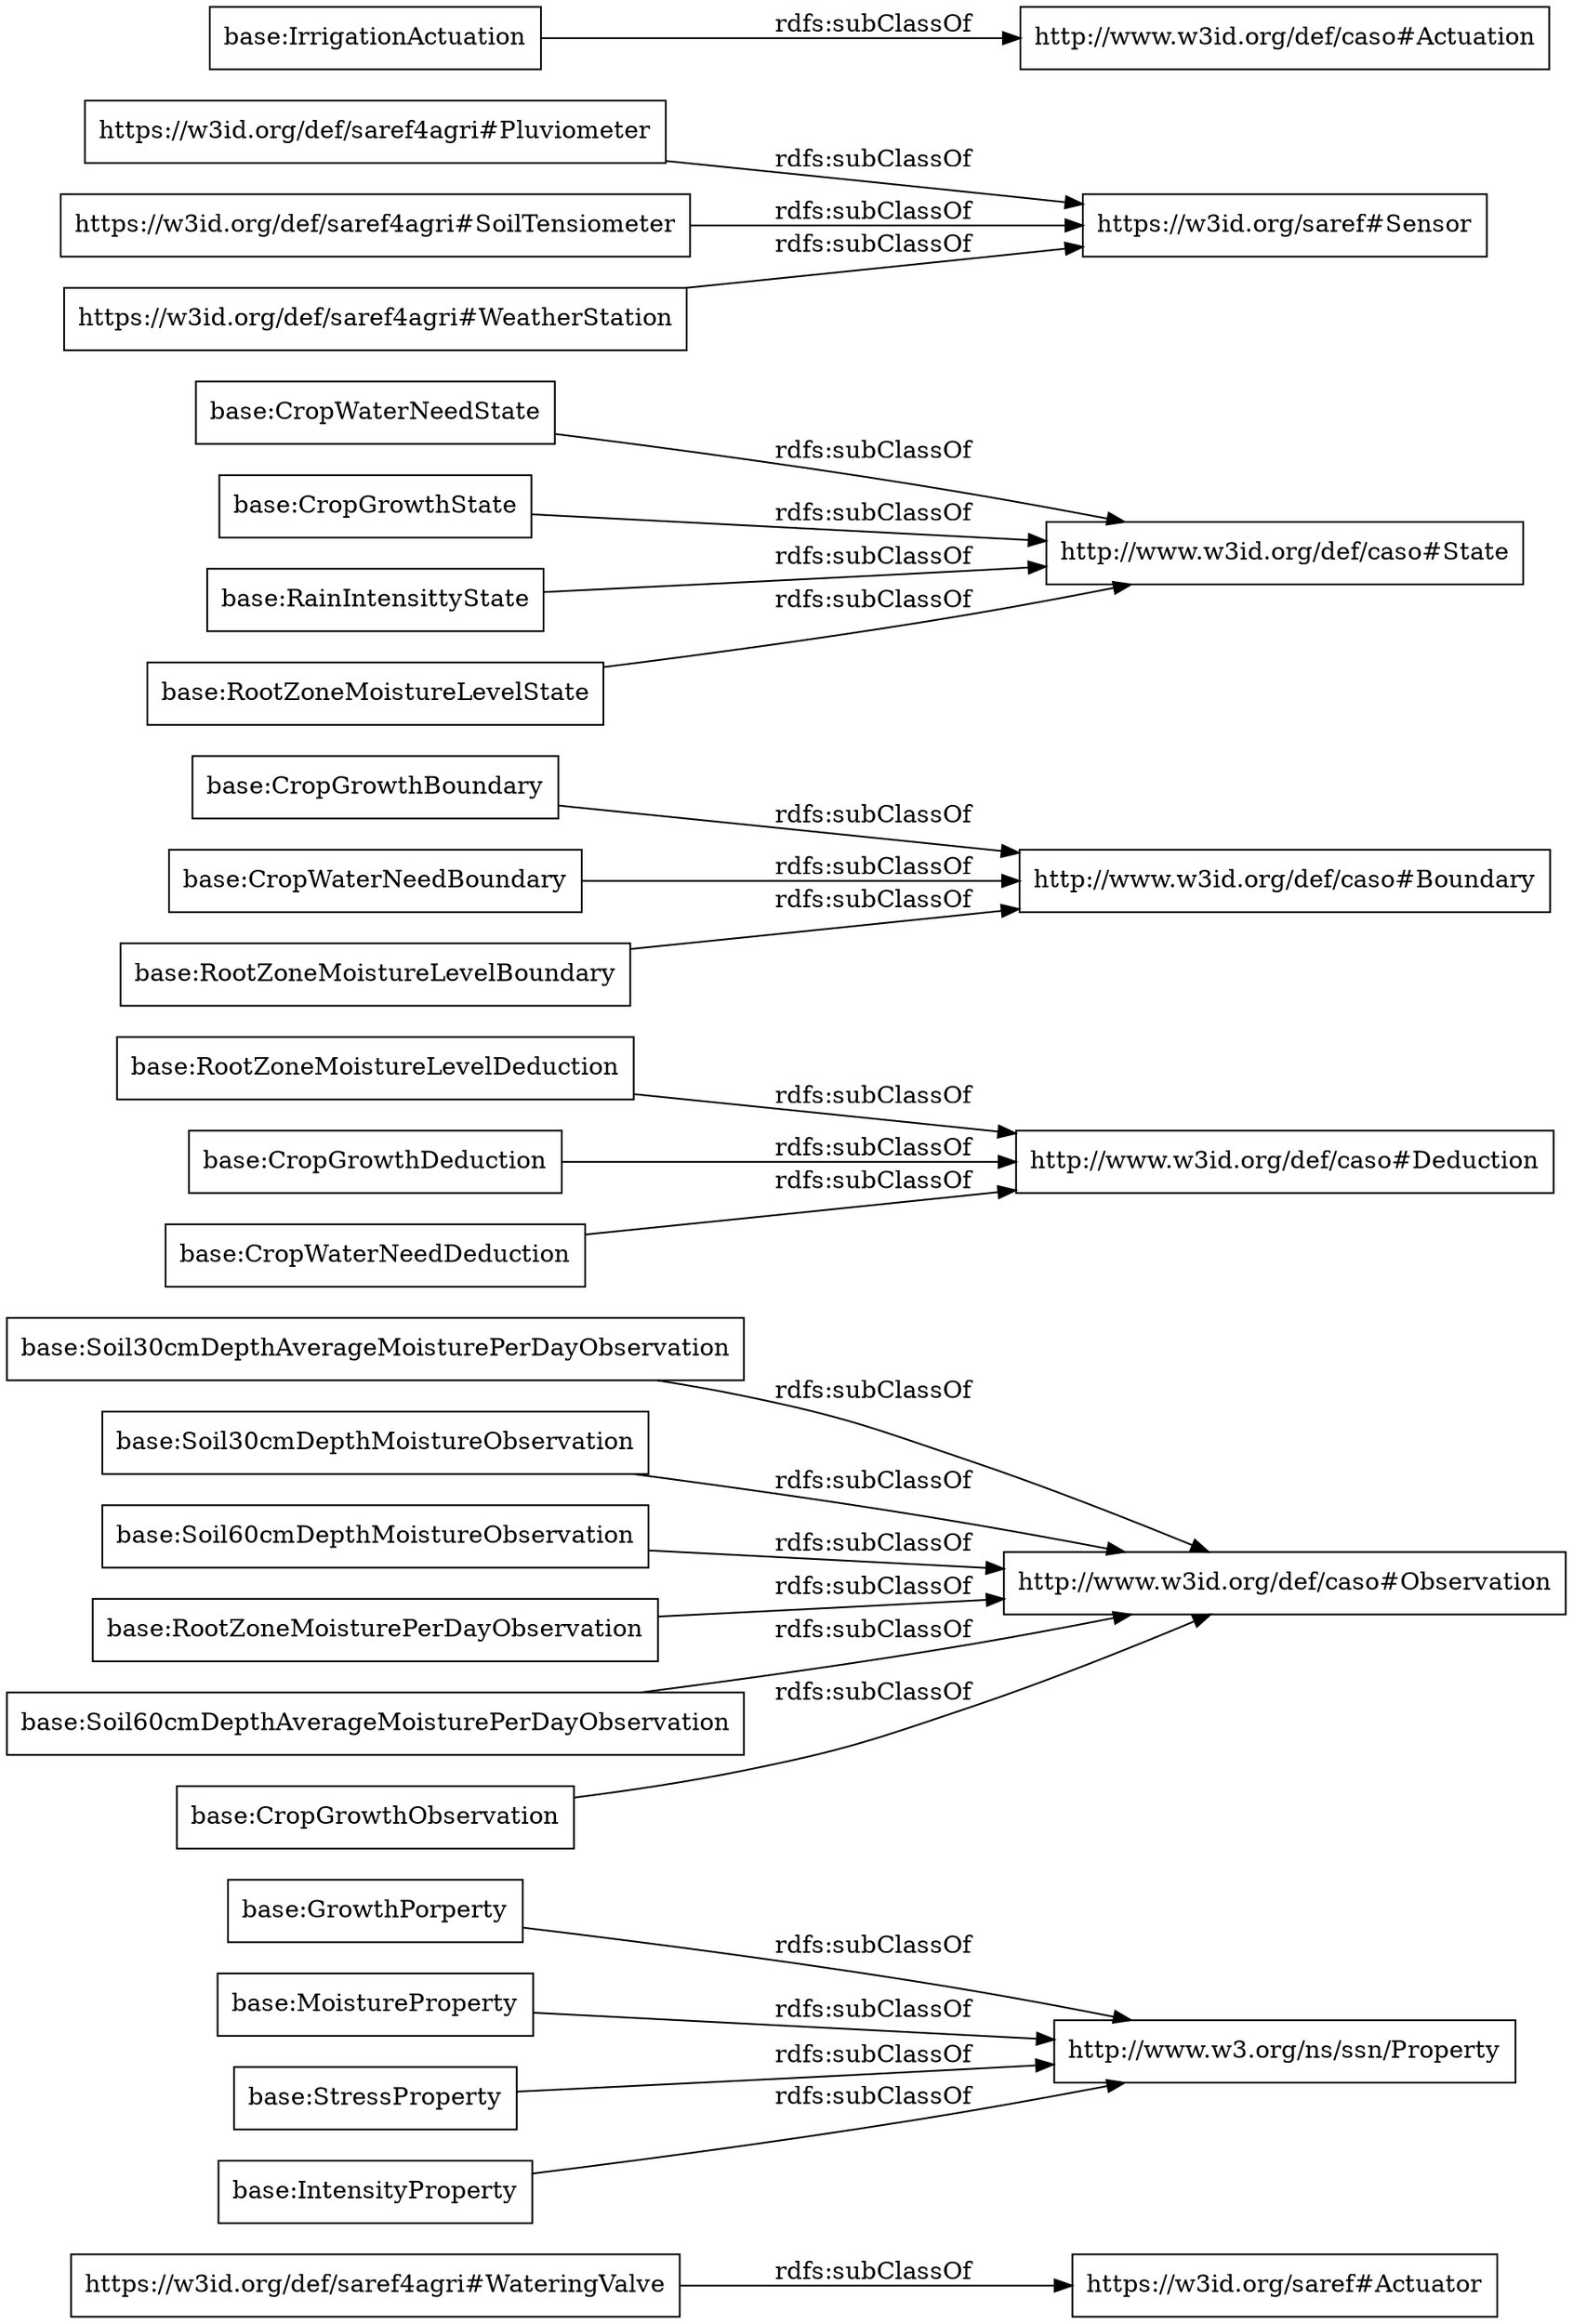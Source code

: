 digraph ar2dtool_diagram { 
rankdir=LR;
size="1000"
node [shape = rectangle, color="black"]; "https://w3id.org/saref#Actuator" "https://w3id.org/def/saref4agri#WateringValve" "base:GrowthPorperty" "base:Soil30cmDepthAverageMoisturePerDayObservation" "http://www.w3id.org/def/caso#Observation" "base:Soil30cmDepthMoistureObservation" "base:RootZoneMoistureLevelDeduction" "base:MoistureProperty" "http://www.w3id.org/def/caso#Boundary" "http://www.w3id.org/def/caso#State" "base:Soil60cmDepthMoistureObservation" "https://w3id.org/def/saref4agri#Pluviometer" "https://w3id.org/saref#Sensor" "base:CropGrowthDeduction" "base:RootZoneMoisturePerDayObservation" "base:CropGrowthBoundary" "https://w3id.org/def/saref4agri#SoilTensiometer" "http://www.w3id.org/def/caso#Actuation" "base:CropWaterNeedBoundary" "base:Soil60cmDepthAverageMoisturePerDayObservation" "base:RootZoneMoistureLevelBoundary" "http://www.w3id.org/def/caso#Deduction" "base:IrrigationActuation" "base:CropWaterNeedState" "base:CropGrowthState" "base:CropGrowthObservation" "https://w3id.org/def/saref4agri#WeatherStation" "base:RainIntensittyState" "http://www.w3.org/ns/ssn/Property" "base:RootZoneMoistureLevelState" "base:CropWaterNeedDeduction" "base:StressProperty" "base:IntensityProperty" ; /*classes style*/
	"base:CropGrowthBoundary" -> "http://www.w3id.org/def/caso#Boundary" [ label = "rdfs:subClassOf" ];
	"base:CropWaterNeedBoundary" -> "http://www.w3id.org/def/caso#Boundary" [ label = "rdfs:subClassOf" ];
	"base:RootZoneMoistureLevelDeduction" -> "http://www.w3id.org/def/caso#Deduction" [ label = "rdfs:subClassOf" ];
	"base:Soil60cmDepthMoistureObservation" -> "http://www.w3id.org/def/caso#Observation" [ label = "rdfs:subClassOf" ];
	"base:IrrigationActuation" -> "http://www.w3id.org/def/caso#Actuation" [ label = "rdfs:subClassOf" ];
	"base:CropWaterNeedState" -> "http://www.w3id.org/def/caso#State" [ label = "rdfs:subClassOf" ];
	"base:StressProperty" -> "http://www.w3.org/ns/ssn/Property" [ label = "rdfs:subClassOf" ];
	"base:RainIntensittyState" -> "http://www.w3id.org/def/caso#State" [ label = "rdfs:subClassOf" ];
	"base:CropGrowthState" -> "http://www.w3id.org/def/caso#State" [ label = "rdfs:subClassOf" ];
	"base:CropGrowthObservation" -> "http://www.w3id.org/def/caso#Observation" [ label = "rdfs:subClassOf" ];
	"https://w3id.org/def/saref4agri#WeatherStation" -> "https://w3id.org/saref#Sensor" [ label = "rdfs:subClassOf" ];
	"https://w3id.org/def/saref4agri#SoilTensiometer" -> "https://w3id.org/saref#Sensor" [ label = "rdfs:subClassOf" ];
	"base:GrowthPorperty" -> "http://www.w3.org/ns/ssn/Property" [ label = "rdfs:subClassOf" ];
	"base:Soil30cmDepthAverageMoisturePerDayObservation" -> "http://www.w3id.org/def/caso#Observation" [ label = "rdfs:subClassOf" ];
	"base:Soil60cmDepthAverageMoisturePerDayObservation" -> "http://www.w3id.org/def/caso#Observation" [ label = "rdfs:subClassOf" ];
	"base:CropWaterNeedDeduction" -> "http://www.w3id.org/def/caso#Deduction" [ label = "rdfs:subClassOf" ];
	"base:MoistureProperty" -> "http://www.w3.org/ns/ssn/Property" [ label = "rdfs:subClassOf" ];
	"base:RootZoneMoistureLevelState" -> "http://www.w3id.org/def/caso#State" [ label = "rdfs:subClassOf" ];
	"base:RootZoneMoisturePerDayObservation" -> "http://www.w3id.org/def/caso#Observation" [ label = "rdfs:subClassOf" ];
	"base:IntensityProperty" -> "http://www.w3.org/ns/ssn/Property" [ label = "rdfs:subClassOf" ];
	"base:CropGrowthDeduction" -> "http://www.w3id.org/def/caso#Deduction" [ label = "rdfs:subClassOf" ];
	"https://w3id.org/def/saref4agri#WateringValve" -> "https://w3id.org/saref#Actuator" [ label = "rdfs:subClassOf" ];
	"https://w3id.org/def/saref4agri#Pluviometer" -> "https://w3id.org/saref#Sensor" [ label = "rdfs:subClassOf" ];
	"base:Soil30cmDepthMoistureObservation" -> "http://www.w3id.org/def/caso#Observation" [ label = "rdfs:subClassOf" ];
	"base:RootZoneMoistureLevelBoundary" -> "http://www.w3id.org/def/caso#Boundary" [ label = "rdfs:subClassOf" ];

}

